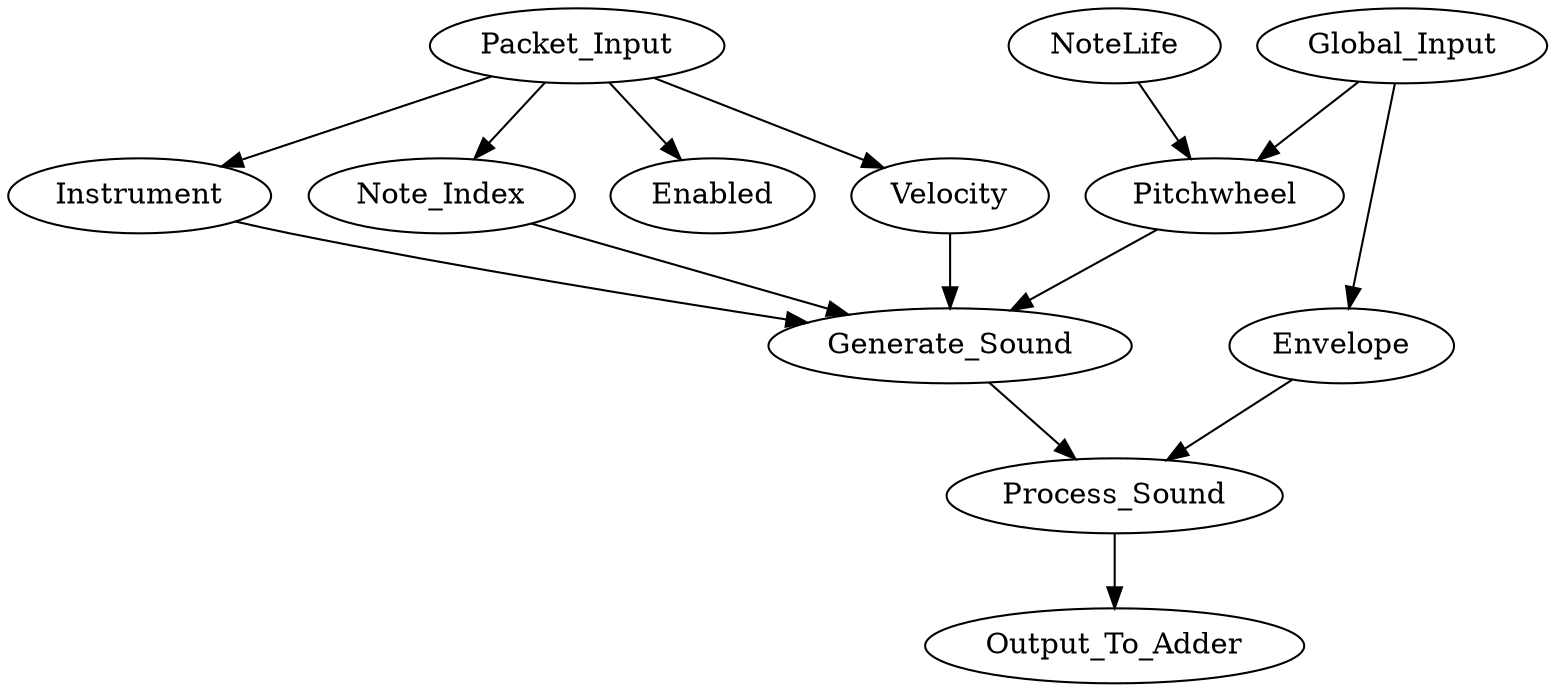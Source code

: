 digraph Generator {
	Packet_Input -> Enabled
	Packet_Input -> Instrument
	Packet_Input -> Note_Index
	Packet_Input -> Velocity
	Global_Input -> Envelope
	Global_Input -> Pitchwheel
	NoteLife -> Pitchwheel
	Pitchwheel -> Generate_Sound
	Instrument -> Generate_Sound
	Note_Index -> Generate_Sound
	Velocity -> Generate_Sound
	Generate_Sound -> Process_Sound
	Envelope -> Process_Sound
	Process_Sound -> Output_To_Adder
}
